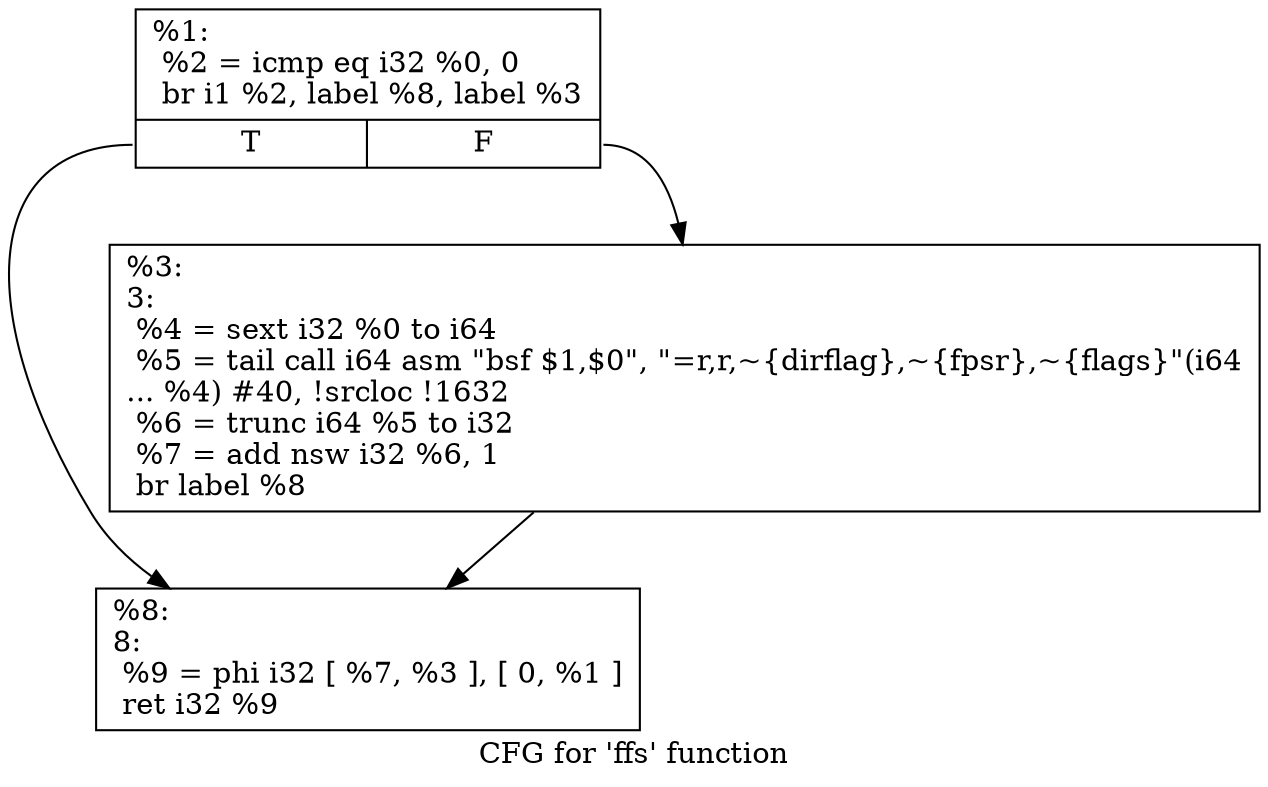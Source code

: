 digraph "CFG for 'ffs' function" {
	label="CFG for 'ffs' function";

	Node0x1f7ef10 [shape=record,label="{%1:\l  %2 = icmp eq i32 %0, 0\l  br i1 %2, label %8, label %3\l|{<s0>T|<s1>F}}"];
	Node0x1f7ef10:s0 -> Node0x1f7f650;
	Node0x1f7ef10:s1 -> Node0x1f7f300;
	Node0x1f7f300 [shape=record,label="{%3:\l3:                                                \l  %4 = sext i32 %0 to i64\l  %5 = tail call i64 asm \"bsf $1,$0\", \"=r,r,~\{dirflag\},~\{fpsr\},~\{flags\}\"(i64\l... %4) #40, !srcloc !1632\l  %6 = trunc i64 %5 to i32\l  %7 = add nsw i32 %6, 1\l  br label %8\l}"];
	Node0x1f7f300 -> Node0x1f7f650;
	Node0x1f7f650 [shape=record,label="{%8:\l8:                                                \l  %9 = phi i32 [ %7, %3 ], [ 0, %1 ]\l  ret i32 %9\l}"];
}
